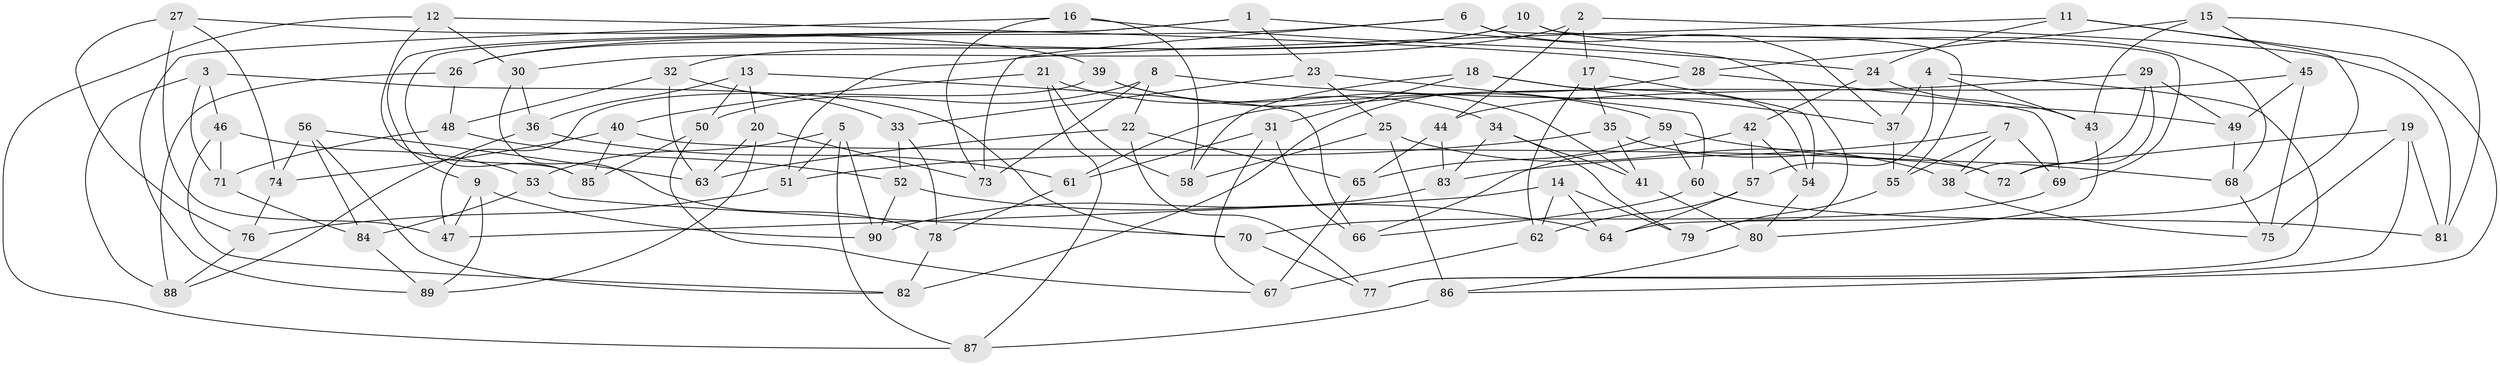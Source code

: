 // Generated by graph-tools (version 1.1) at 2025/38/03/09/25 02:38:16]
// undirected, 90 vertices, 180 edges
graph export_dot {
graph [start="1"]
  node [color=gray90,style=filled];
  1;
  2;
  3;
  4;
  5;
  6;
  7;
  8;
  9;
  10;
  11;
  12;
  13;
  14;
  15;
  16;
  17;
  18;
  19;
  20;
  21;
  22;
  23;
  24;
  25;
  26;
  27;
  28;
  29;
  30;
  31;
  32;
  33;
  34;
  35;
  36;
  37;
  38;
  39;
  40;
  41;
  42;
  43;
  44;
  45;
  46;
  47;
  48;
  49;
  50;
  51;
  52;
  53;
  54;
  55;
  56;
  57;
  58;
  59;
  60;
  61;
  62;
  63;
  64;
  65;
  66;
  67;
  68;
  69;
  70;
  71;
  72;
  73;
  74;
  75;
  76;
  77;
  78;
  79;
  80;
  81;
  82;
  83;
  84;
  85;
  86;
  87;
  88;
  89;
  90;
  1 -- 9;
  1 -- 23;
  1 -- 79;
  1 -- 85;
  2 -- 17;
  2 -- 81;
  2 -- 30;
  2 -- 44;
  3 -- 70;
  3 -- 46;
  3 -- 71;
  3 -- 88;
  4 -- 37;
  4 -- 57;
  4 -- 43;
  4 -- 77;
  5 -- 90;
  5 -- 51;
  5 -- 87;
  5 -- 53;
  6 -- 37;
  6 -- 69;
  6 -- 73;
  6 -- 26;
  7 -- 38;
  7 -- 83;
  7 -- 55;
  7 -- 69;
  8 -- 22;
  8 -- 73;
  8 -- 49;
  8 -- 50;
  9 -- 47;
  9 -- 89;
  9 -- 90;
  10 -- 68;
  10 -- 26;
  10 -- 32;
  10 -- 55;
  11 -- 64;
  11 -- 77;
  11 -- 24;
  11 -- 51;
  12 -- 85;
  12 -- 87;
  12 -- 30;
  12 -- 28;
  13 -- 20;
  13 -- 66;
  13 -- 36;
  13 -- 50;
  14 -- 62;
  14 -- 64;
  14 -- 79;
  14 -- 47;
  15 -- 81;
  15 -- 28;
  15 -- 45;
  15 -- 43;
  16 -- 73;
  16 -- 58;
  16 -- 89;
  16 -- 24;
  17 -- 62;
  17 -- 35;
  17 -- 54;
  18 -- 54;
  18 -- 58;
  18 -- 31;
  18 -- 37;
  19 -- 86;
  19 -- 75;
  19 -- 81;
  19 -- 72;
  20 -- 63;
  20 -- 73;
  20 -- 89;
  21 -- 58;
  21 -- 34;
  21 -- 40;
  21 -- 87;
  22 -- 63;
  22 -- 77;
  22 -- 65;
  23 -- 33;
  23 -- 60;
  23 -- 25;
  24 -- 42;
  24 -- 43;
  25 -- 86;
  25 -- 58;
  25 -- 38;
  26 -- 48;
  26 -- 88;
  27 -- 39;
  27 -- 74;
  27 -- 47;
  27 -- 76;
  28 -- 82;
  28 -- 69;
  29 -- 72;
  29 -- 44;
  29 -- 38;
  29 -- 49;
  30 -- 78;
  30 -- 36;
  31 -- 66;
  31 -- 61;
  31 -- 67;
  32 -- 63;
  32 -- 48;
  32 -- 33;
  33 -- 52;
  33 -- 78;
  34 -- 83;
  34 -- 41;
  34 -- 79;
  35 -- 51;
  35 -- 41;
  35 -- 72;
  36 -- 61;
  36 -- 88;
  37 -- 55;
  38 -- 75;
  39 -- 59;
  39 -- 41;
  39 -- 47;
  40 -- 72;
  40 -- 74;
  40 -- 85;
  41 -- 80;
  42 -- 57;
  42 -- 66;
  42 -- 54;
  43 -- 80;
  44 -- 65;
  44 -- 83;
  45 -- 49;
  45 -- 75;
  45 -- 61;
  46 -- 53;
  46 -- 82;
  46 -- 71;
  48 -- 52;
  48 -- 71;
  49 -- 68;
  50 -- 85;
  50 -- 67;
  51 -- 76;
  52 -- 90;
  52 -- 64;
  53 -- 84;
  53 -- 70;
  54 -- 80;
  55 -- 79;
  56 -- 82;
  56 -- 84;
  56 -- 74;
  56 -- 63;
  57 -- 62;
  57 -- 64;
  59 -- 60;
  59 -- 65;
  59 -- 68;
  60 -- 66;
  60 -- 81;
  61 -- 78;
  62 -- 67;
  65 -- 67;
  68 -- 75;
  69 -- 70;
  70 -- 77;
  71 -- 84;
  74 -- 76;
  76 -- 88;
  78 -- 82;
  80 -- 86;
  83 -- 90;
  84 -- 89;
  86 -- 87;
}
